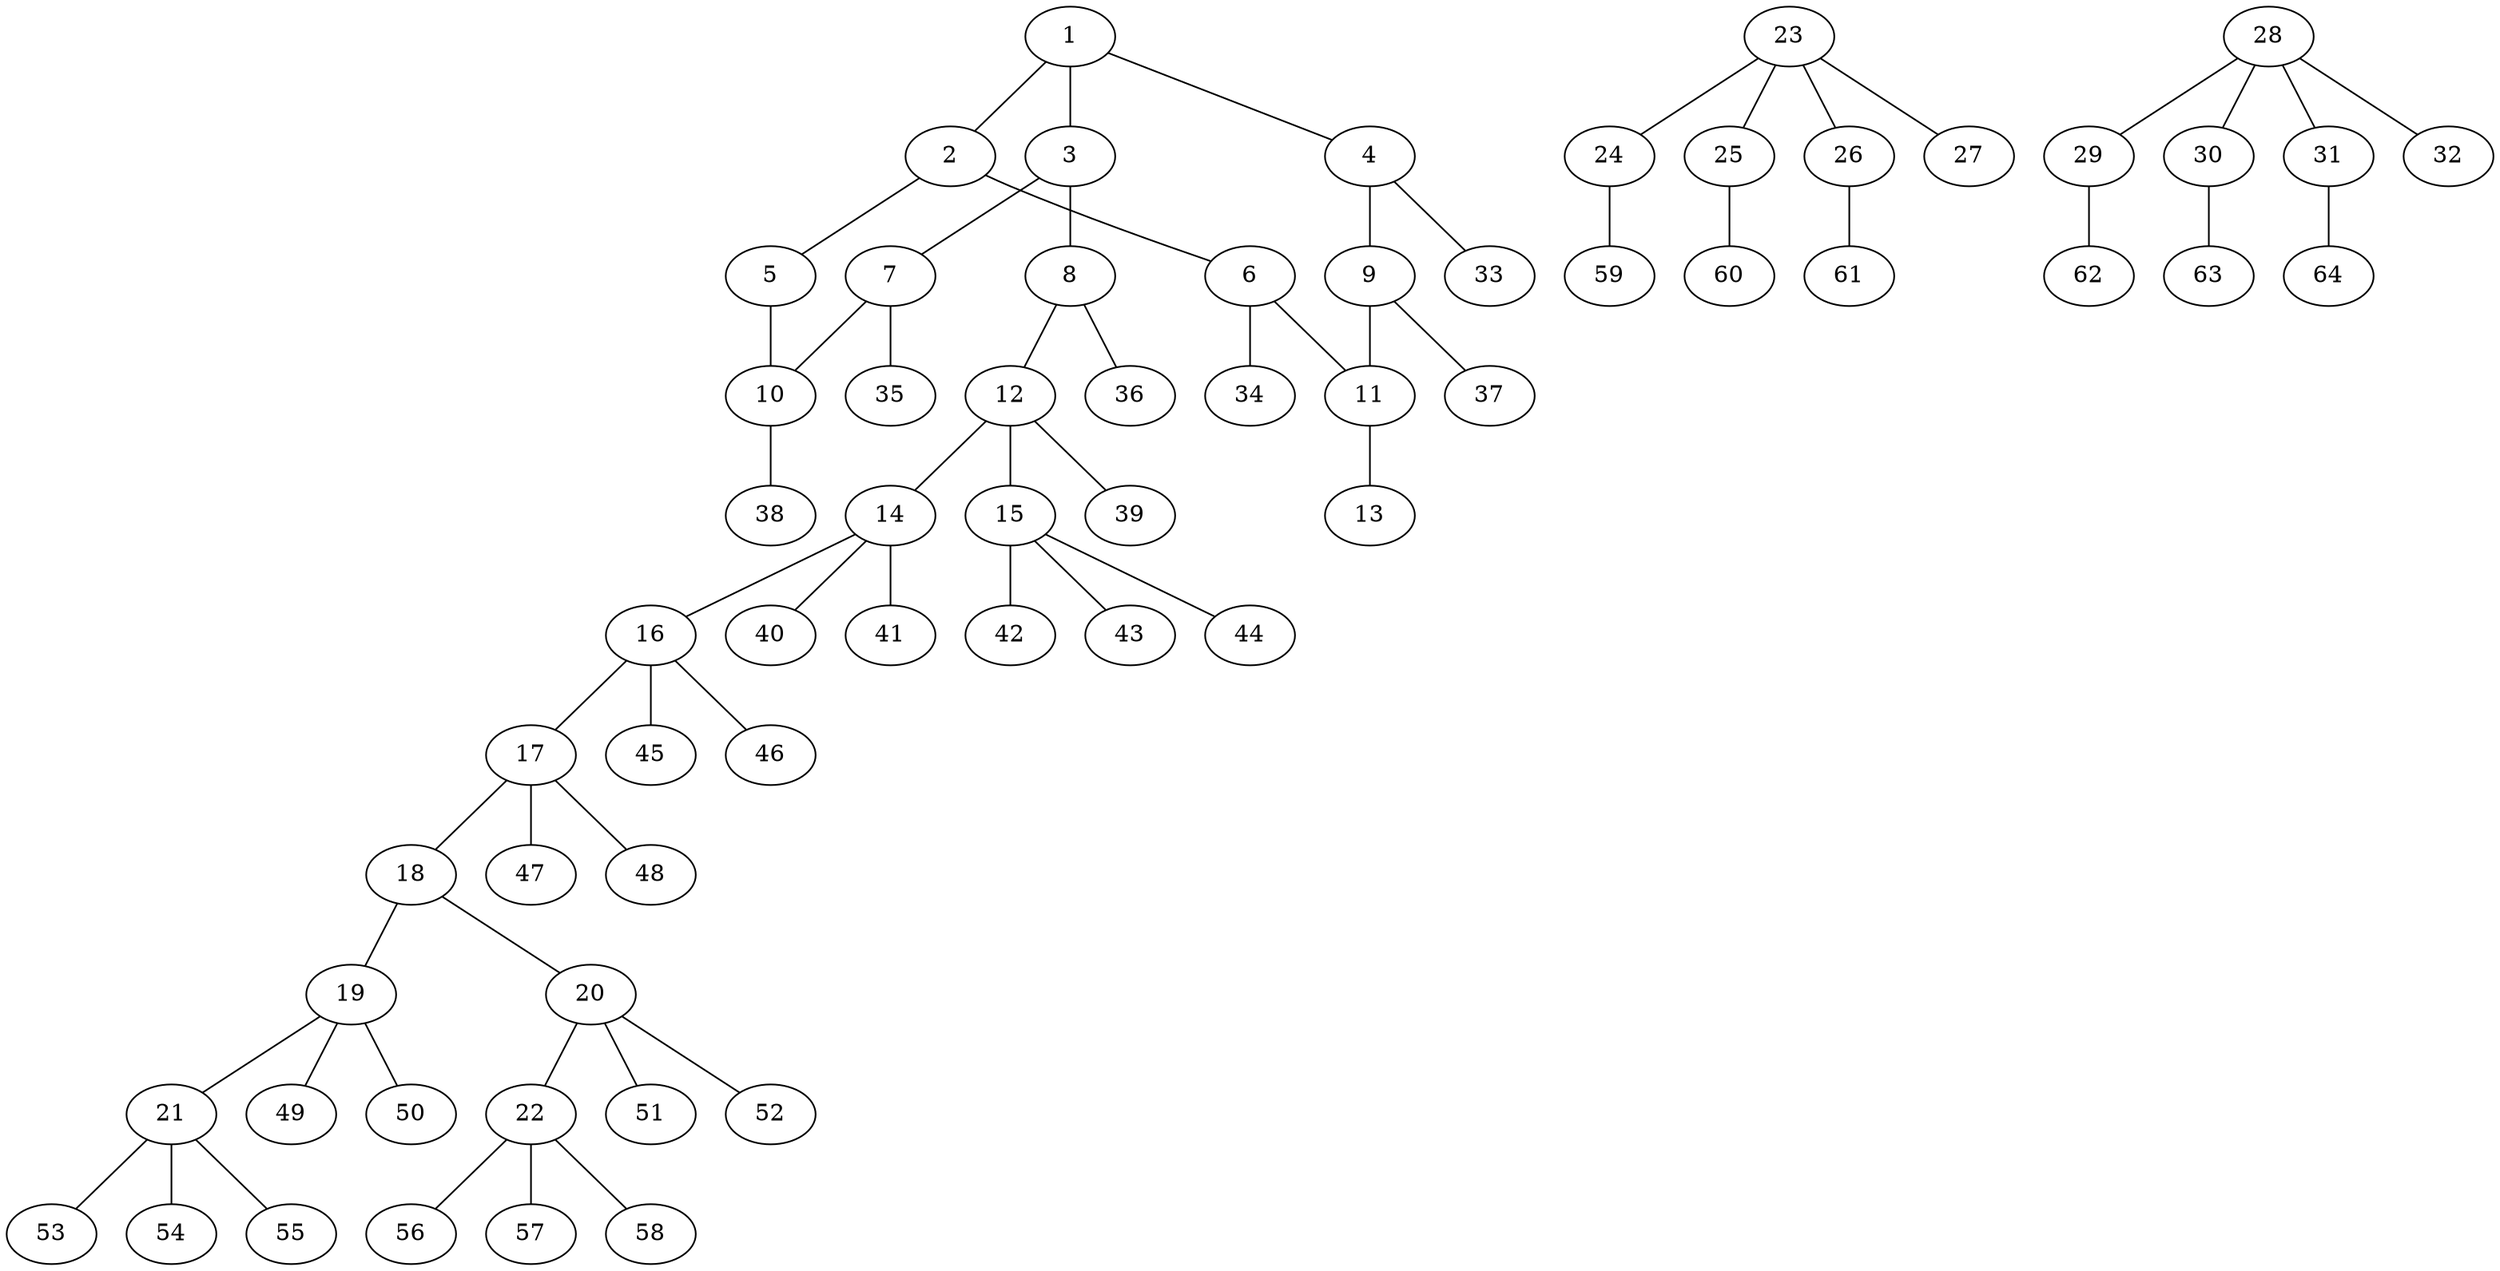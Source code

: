 graph molecule_4267 {
	1	 [chem=C];
	2	 [chem=C];
	1 -- 2	 [valence=2];
	3	 [chem=C];
	1 -- 3	 [valence=1];
	4	 [chem=C];
	1 -- 4	 [valence=1];
	5	 [chem=N];
	2 -- 5	 [valence=1];
	6	 [chem=C];
	2 -- 6	 [valence=1];
	7	 [chem=C];
	3 -- 7	 [valence=2];
	8	 [chem=N];
	3 -- 8	 [valence=1];
	9	 [chem=C];
	4 -- 9	 [valence=2];
	33	 [chem=H];
	4 -- 33	 [valence=1];
	10	 [chem=C];
	5 -- 10	 [valence=2];
	11	 [chem=C];
	6 -- 11	 [valence=2];
	34	 [chem=H];
	6 -- 34	 [valence=1];
	7 -- 10	 [valence=1];
	35	 [chem=H];
	7 -- 35	 [valence=1];
	12	 [chem=C];
	8 -- 12	 [valence=1];
	36	 [chem=H];
	8 -- 36	 [valence=1];
	9 -- 11	 [valence=1];
	37	 [chem=H];
	9 -- 37	 [valence=1];
	38	 [chem=H];
	10 -- 38	 [valence=1];
	13	 [chem=Cl];
	11 -- 13	 [valence=1];
	14	 [chem=C];
	12 -- 14	 [valence=1];
	15	 [chem=C];
	12 -- 15	 [valence=1];
	39	 [chem=H];
	12 -- 39	 [valence=1];
	16	 [chem=C];
	14 -- 16	 [valence=1];
	40	 [chem=H];
	14 -- 40	 [valence=1];
	41	 [chem=H];
	14 -- 41	 [valence=1];
	42	 [chem=H];
	15 -- 42	 [valence=1];
	43	 [chem=H];
	15 -- 43	 [valence=1];
	44	 [chem=H];
	15 -- 44	 [valence=1];
	17	 [chem=C];
	16 -- 17	 [valence=1];
	45	 [chem=H];
	16 -- 45	 [valence=1];
	46	 [chem=H];
	16 -- 46	 [valence=1];
	18	 [chem=N];
	17 -- 18	 [valence=1];
	47	 [chem=H];
	17 -- 47	 [valence=1];
	48	 [chem=H];
	17 -- 48	 [valence=1];
	19	 [chem=C];
	18 -- 19	 [valence=1];
	20	 [chem=C];
	18 -- 20	 [valence=1];
	21	 [chem=C];
	19 -- 21	 [valence=1];
	49	 [chem=H];
	19 -- 49	 [valence=1];
	50	 [chem=H];
	19 -- 50	 [valence=1];
	22	 [chem=C];
	20 -- 22	 [valence=1];
	51	 [chem=H];
	20 -- 51	 [valence=1];
	52	 [chem=H];
	20 -- 52	 [valence=1];
	53	 [chem=H];
	21 -- 53	 [valence=1];
	54	 [chem=H];
	21 -- 54	 [valence=1];
	55	 [chem=H];
	21 -- 55	 [valence=1];
	56	 [chem=H];
	22 -- 56	 [valence=1];
	57	 [chem=H];
	22 -- 57	 [valence=1];
	58	 [chem=H];
	22 -- 58	 [valence=1];
	23	 [chem=P];
	24	 [chem=O];
	23 -- 24	 [valence=1];
	25	 [chem=O];
	23 -- 25	 [valence=1];
	26	 [chem=O];
	23 -- 26	 [valence=1];
	27	 [chem=O];
	23 -- 27	 [valence=2];
	59	 [chem=H];
	24 -- 59	 [valence=1];
	60	 [chem=H];
	25 -- 60	 [valence=1];
	61	 [chem=H];
	26 -- 61	 [valence=1];
	28	 [chem=P];
	29	 [chem=O];
	28 -- 29	 [valence=1];
	30	 [chem=O];
	28 -- 30	 [valence=1];
	31	 [chem=O];
	28 -- 31	 [valence=1];
	32	 [chem=O];
	28 -- 32	 [valence=2];
	62	 [chem=H];
	29 -- 62	 [valence=1];
	63	 [chem=H];
	30 -- 63	 [valence=1];
	64	 [chem=H];
	31 -- 64	 [valence=1];
}
